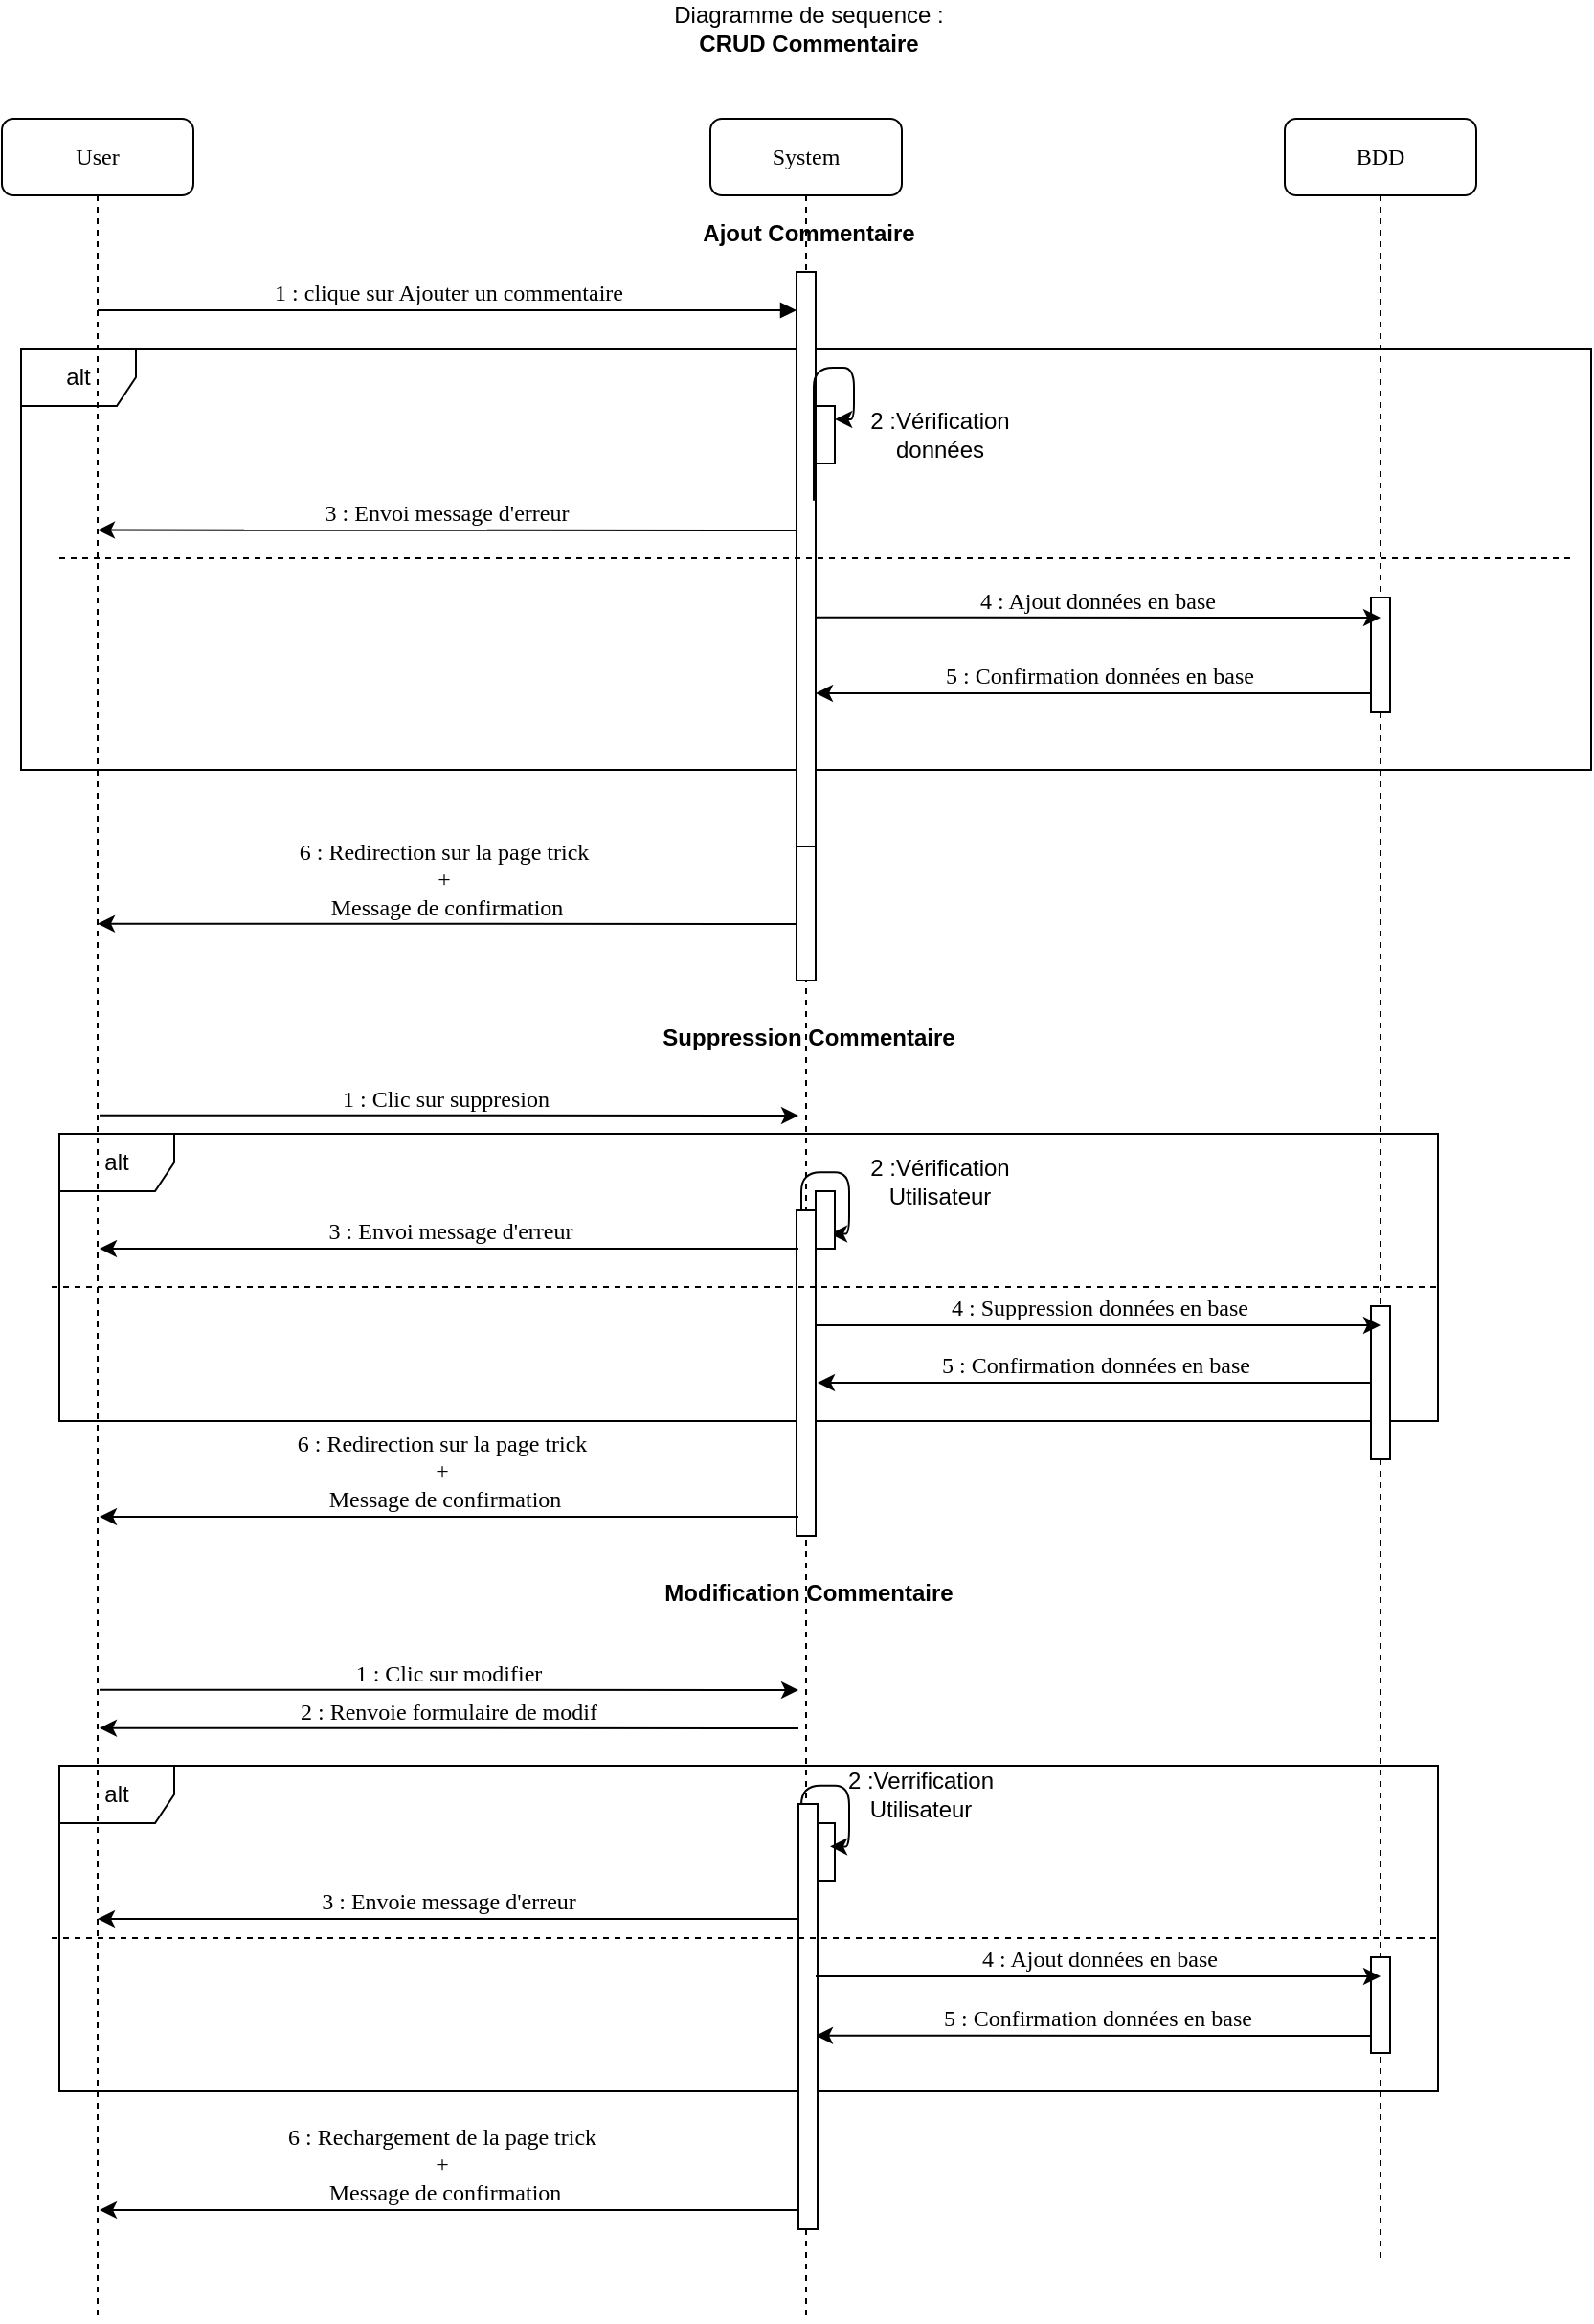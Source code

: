 <mxfile version="12.4.2" type="device" pages="1"><diagram name="Page-1" id="13e1069c-82ec-6db2-03f1-153e76fe0fe0"><mxGraphModel dx="1072" dy="792" grid="1" gridSize="10" guides="1" tooltips="1" connect="1" arrows="1" fold="1" page="1" pageScale="1" pageWidth="1100" pageHeight="850" background="#ffffff" math="0" shadow="0"><root><mxCell id="0"/><mxCell id="1" parent="0"/><mxCell id="sInztdQpenzCPxwky2-r-21" value="alt" style="shape=umlFrame;whiteSpace=wrap;html=1;" parent="1" vertex="1"><mxGeometry x="130" y="940" width="720" height="170" as="geometry"/></mxCell><mxCell id="sInztdQpenzCPxwky2-r-8" value="alt" style="shape=umlFrame;whiteSpace=wrap;html=1;" parent="1" vertex="1"><mxGeometry x="130" y="610" width="720" height="150" as="geometry"/></mxCell><mxCell id="sInztdQpenzCPxwky2-r-32" value="5 : Confirmation données en base" style="html=1;verticalAlign=bottom;endArrow=none;labelBackgroundColor=none;fontFamily=Verdana;fontSize=12;edgeStyle=elbowEdgeStyle;elbow=vertical;startArrow=classic;startFill=1;endFill=0;" parent="1" edge="1"><mxGeometry relative="1" as="geometry"><mxPoint x="525" y="1080.91" as="sourcePoint"/><mxPoint x="820" y="1080.91" as="targetPoint"/><mxPoint as="offset"/></mxGeometry></mxCell><mxCell id="sInztdQpenzCPxwky2-r-17" value="5 : Confirmation données en base" style="html=1;verticalAlign=bottom;endArrow=none;labelBackgroundColor=none;fontFamily=Verdana;fontSize=12;edgeStyle=elbowEdgeStyle;elbow=vertical;startArrow=classic;startFill=1;endFill=0;" parent="1" edge="1"><mxGeometry x="-0.017" relative="1" as="geometry"><mxPoint x="526" y="740.0" as="sourcePoint"/><mxPoint x="821" y="740.0" as="targetPoint"/><mxPoint as="offset"/></mxGeometry></mxCell><mxCell id="sInztdQpenzCPxwky2-r-18" value="5 : Confirmation données en base" style="html=1;verticalAlign=bottom;endArrow=none;labelBackgroundColor=none;fontFamily=Verdana;fontSize=12;edgeStyle=elbowEdgeStyle;elbow=vertical;startArrow=classic;startFill=1;endFill=0;" parent="1" edge="1"><mxGeometry relative="1" as="geometry"><mxPoint x="525" y="380.0" as="sourcePoint"/><mxPoint x="820" y="380.0" as="targetPoint"/></mxGeometry></mxCell><mxCell id="sInztdQpenzCPxwky2-r-12" style="edgeStyle=orthogonalEdgeStyle;rounded=1;orthogonalLoop=1;jettySize=auto;html=1;entryX=1.009;entryY=0.249;entryDx=0;entryDy=0;entryPerimeter=0;startArrow=none;startFill=0;endArrow=classic;endFill=1;" parent="1" edge="1"><mxGeometry relative="1" as="geometry"><Array as="points"><mxPoint x="517.5" y="630.13"/><mxPoint x="542.5" y="630.13"/><mxPoint x="542.5" y="662.13"/></Array><mxPoint x="517.5" y="650.13" as="sourcePoint"/><mxPoint x="532.5" y="662.297" as="targetPoint"/></mxGeometry></mxCell><mxCell id="iVb1Nu-RLqh_Ps4pL5e1-4" value="alt" style="shape=umlFrame;whiteSpace=wrap;html=1;" parent="1" vertex="1"><mxGeometry x="110" y="200" width="820" height="220" as="geometry"/></mxCell><mxCell id="7baba1c4bc27f4b0-2" value="System" style="shape=umlLifeline;perimeter=lifelinePerimeter;whiteSpace=wrap;html=1;container=1;collapsible=0;recursiveResize=0;outlineConnect=0;rounded=1;shadow=0;comic=0;labelBackgroundColor=none;strokeWidth=1;fontFamily=Verdana;fontSize=12;align=center;" parent="1" vertex="1"><mxGeometry x="470" y="80" width="100" height="1150" as="geometry"/></mxCell><mxCell id="7baba1c4bc27f4b0-10" value="" style="html=1;points=[];perimeter=orthogonalPerimeter;rounded=0;shadow=0;comic=0;labelBackgroundColor=none;strokeWidth=1;fontFamily=Verdana;fontSize=12;align=center;" parent="7baba1c4bc27f4b0-2" vertex="1"><mxGeometry x="45" y="80" width="10" height="310" as="geometry"/></mxCell><mxCell id="sInztdQpenzCPxwky2-r-9" value="" style="html=1;points=[];perimeter=orthogonalPerimeter;rounded=0;shadow=0;comic=0;labelBackgroundColor=none;strokeWidth=1;fontFamily=Verdana;fontSize=12;align=center;" parent="7baba1c4bc27f4b0-2" vertex="1"><mxGeometry x="45" y="570" width="10" height="170" as="geometry"/></mxCell><mxCell id="R8rAiLx1q_48ZjMTkozj-2" value="" style="html=1;points=[];perimeter=orthogonalPerimeter;rounded=0;shadow=0;comic=0;labelBackgroundColor=none;strokeWidth=1;fontFamily=Verdana;fontSize=12;align=center;" parent="7baba1c4bc27f4b0-2" vertex="1"><mxGeometry x="45" y="380" width="10" height="70" as="geometry"/></mxCell><mxCell id="7baba1c4bc27f4b0-3" value="BDD" style="shape=umlLifeline;perimeter=lifelinePerimeter;whiteSpace=wrap;html=1;container=1;collapsible=0;recursiveResize=0;outlineConnect=0;rounded=1;shadow=0;comic=0;labelBackgroundColor=none;strokeWidth=1;fontFamily=Verdana;fontSize=12;align=center;" parent="1" vertex="1"><mxGeometry x="770" y="80" width="100" height="1120" as="geometry"/></mxCell><mxCell id="7baba1c4bc27f4b0-13" value="" style="html=1;points=[];perimeter=orthogonalPerimeter;rounded=0;shadow=0;comic=0;labelBackgroundColor=none;strokeWidth=1;fontFamily=Verdana;fontSize=12;align=center;" parent="7baba1c4bc27f4b0-3" vertex="1"><mxGeometry x="45" y="250" width="10" height="60" as="geometry"/></mxCell><mxCell id="sInztdQpenzCPxwky2-r-28" value="" style="html=1;points=[];perimeter=orthogonalPerimeter;rounded=0;shadow=0;comic=0;labelBackgroundColor=none;strokeWidth=1;fontFamily=Verdana;fontSize=12;align=center;" parent="7baba1c4bc27f4b0-3" vertex="1"><mxGeometry x="45" y="620" width="10" height="80" as="geometry"/></mxCell><mxCell id="sInztdQpenzCPxwky2-r-33" value="" style="html=1;points=[];perimeter=orthogonalPerimeter;rounded=0;shadow=0;comic=0;labelBackgroundColor=none;strokeWidth=1;fontFamily=Verdana;fontSize=12;align=center;" parent="7baba1c4bc27f4b0-3" vertex="1"><mxGeometry x="45" y="960" width="10" height="50" as="geometry"/></mxCell><mxCell id="7baba1c4bc27f4b0-8" value="User" style="shape=umlLifeline;perimeter=lifelinePerimeter;whiteSpace=wrap;html=1;container=1;collapsible=0;recursiveResize=0;outlineConnect=0;rounded=1;shadow=0;comic=0;labelBackgroundColor=none;strokeWidth=1;fontFamily=Verdana;fontSize=12;align=center;" parent="1" vertex="1"><mxGeometry x="100" y="80" width="100" height="1150" as="geometry"/></mxCell><mxCell id="7baba1c4bc27f4b0-20" value="1 : clique sur Ajouter un commentaire" style="html=1;verticalAlign=bottom;endArrow=block;labelBackgroundColor=none;fontFamily=Verdana;fontSize=12;edgeStyle=elbowEdgeStyle;elbow=vertical;" parent="1" target="7baba1c4bc27f4b0-10" edge="1"><mxGeometry relative="1" as="geometry"><mxPoint x="150" y="180" as="sourcePoint"/><mxPoint x="280" y="180" as="targetPoint"/></mxGeometry></mxCell><mxCell id="iVb1Nu-RLqh_Ps4pL5e1-7" value="" style="html=1;points=[];perimeter=orthogonalPerimeter;rounded=0;shadow=0;comic=0;labelBackgroundColor=none;strokeWidth=1;fontFamily=Verdana;fontSize=12;align=center;strokeColor=#000000;" parent="1" vertex="1"><mxGeometry x="525" y="230" width="10" height="30" as="geometry"/></mxCell><mxCell id="iVb1Nu-RLqh_Ps4pL5e1-8" style="edgeStyle=orthogonalEdgeStyle;rounded=1;orthogonalLoop=1;jettySize=auto;html=1;entryX=1.009;entryY=0.249;entryDx=0;entryDy=0;entryPerimeter=0;startArrow=none;startFill=0;endArrow=classic;endFill=1;exitX=0.9;exitY=0.385;exitDx=0;exitDy=0;exitPerimeter=0;" parent="1" source="7baba1c4bc27f4b0-10" target="iVb1Nu-RLqh_Ps4pL5e1-7" edge="1"><mxGeometry relative="1" as="geometry"><Array as="points"><mxPoint x="524" y="210"/><mxPoint x="545" y="210"/><mxPoint x="545" y="237"/><mxPoint x="536" y="237"/></Array><mxPoint x="590" y="190" as="sourcePoint"/></mxGeometry></mxCell><mxCell id="iVb1Nu-RLqh_Ps4pL5e1-9" value="2 :Vérification données" style="text;html=1;strokeColor=none;fillColor=none;align=center;verticalAlign=middle;whiteSpace=wrap;rounded=0;" parent="1" vertex="1"><mxGeometry x="550" y="230" width="80" height="30" as="geometry"/></mxCell><mxCell id="iVb1Nu-RLqh_Ps4pL5e1-10" value="3 : Envoi message d'erreur" style="html=1;verticalAlign=bottom;endArrow=none;labelBackgroundColor=none;fontFamily=Verdana;fontSize=12;edgeStyle=elbowEdgeStyle;elbow=vertical;startArrow=classic;startFill=1;endFill=0;" parent="1" edge="1"><mxGeometry relative="1" as="geometry"><mxPoint x="150" y="294.79" as="sourcePoint"/><mxPoint x="515" y="294.79" as="targetPoint"/></mxGeometry></mxCell><mxCell id="iVb1Nu-RLqh_Ps4pL5e1-11" value="4 : Ajout données en base" style="html=1;verticalAlign=bottom;endArrow=classic;labelBackgroundColor=none;fontFamily=Verdana;fontSize=12;edgeStyle=elbowEdgeStyle;elbow=vertical;startArrow=none;startFill=0;endFill=1;" parent="1" edge="1"><mxGeometry relative="1" as="geometry"><mxPoint x="525" y="340.33" as="sourcePoint"/><mxPoint x="820" y="340.33" as="targetPoint"/></mxGeometry></mxCell><mxCell id="iVb1Nu-RLqh_Ps4pL5e1-12" value="6 : Redirection sur la page trick&amp;nbsp;&lt;br&gt;+&amp;nbsp;&lt;br&gt;Message de confirmation" style="html=1;verticalAlign=bottom;endArrow=none;labelBackgroundColor=none;fontFamily=Verdana;fontSize=12;edgeStyle=elbowEdgeStyle;elbow=vertical;startArrow=classic;startFill=1;endFill=0;" parent="1" edge="1"><mxGeometry relative="1" as="geometry"><mxPoint x="150" y="500.33" as="sourcePoint"/><mxPoint x="515" y="500.33" as="targetPoint"/></mxGeometry></mxCell><mxCell id="sInztdQpenzCPxwky2-r-1" value="Diagramme de sequence :&lt;br&gt;&lt;b&gt;CRUD Commentaire&lt;/b&gt;" style="text;html=1;align=center;verticalAlign=middle;resizable=0;points=[];;autosize=1;" parent="1" vertex="1"><mxGeometry x="441" y="18" width="160" height="30" as="geometry"/></mxCell><mxCell id="sInztdQpenzCPxwky2-r-5" value="Ajout Commentaire" style="text;html=1;align=center;verticalAlign=middle;resizable=0;points=[];;autosize=1;fontStyle=1" parent="1" vertex="1"><mxGeometry x="456" y="130" width="130" height="20" as="geometry"/></mxCell><mxCell id="sInztdQpenzCPxwky2-r-6" value="&lt;b&gt;Suppression Commentaire&lt;/b&gt;" style="text;html=1;align=center;verticalAlign=middle;resizable=0;points=[];;autosize=1;" parent="1" vertex="1"><mxGeometry x="436" y="550" width="170" height="20" as="geometry"/></mxCell><mxCell id="sInztdQpenzCPxwky2-r-7" value="1 : Clic sur suppresion&amp;nbsp;" style="html=1;verticalAlign=bottom;endArrow=classic;labelBackgroundColor=none;fontFamily=Verdana;fontSize=12;edgeStyle=elbowEdgeStyle;elbow=vertical;startArrow=none;startFill=0;endFill=1;" parent="1" edge="1"><mxGeometry relative="1" as="geometry"><mxPoint x="151" y="600.33" as="sourcePoint"/><mxPoint x="516" y="600.33" as="targetPoint"/></mxGeometry></mxCell><mxCell id="sInztdQpenzCPxwky2-r-10" value="" style="html=1;points=[];perimeter=orthogonalPerimeter;rounded=0;shadow=0;comic=0;labelBackgroundColor=none;strokeWidth=1;fontFamily=Verdana;fontSize=12;align=center;strokeColor=#000000;" parent="1" vertex="1"><mxGeometry x="525" y="640" width="10" height="30" as="geometry"/></mxCell><mxCell id="sInztdQpenzCPxwky2-r-11" value="2 :Vérification Utilisateur" style="text;html=1;strokeColor=none;fillColor=none;align=center;verticalAlign=middle;whiteSpace=wrap;rounded=0;" parent="1" vertex="1"><mxGeometry x="550" y="620" width="80" height="30" as="geometry"/></mxCell><mxCell id="sInztdQpenzCPxwky2-r-13" value="3 : Envoi message d'erreur" style="html=1;verticalAlign=bottom;endArrow=none;labelBackgroundColor=none;fontFamily=Verdana;fontSize=12;edgeStyle=elbowEdgeStyle;elbow=vertical;startArrow=classic;startFill=1;endFill=0;" parent="1" edge="1"><mxGeometry relative="1" as="geometry"><mxPoint x="151" y="670" as="sourcePoint"/><mxPoint x="516" y="670" as="targetPoint"/></mxGeometry></mxCell><mxCell id="sInztdQpenzCPxwky2-r-14" value="4 : Suppression données en base" style="html=1;verticalAlign=bottom;endArrow=classic;labelBackgroundColor=none;fontFamily=Verdana;fontSize=12;edgeStyle=elbowEdgeStyle;elbow=vertical;startArrow=none;startFill=0;endFill=1;" parent="1" edge="1"><mxGeometry relative="1" as="geometry"><mxPoint x="525" y="710.0" as="sourcePoint"/><mxPoint x="820" y="710.0" as="targetPoint"/></mxGeometry></mxCell><mxCell id="sInztdQpenzCPxwky2-r-16" value="6 : Redirection sur la page trick&amp;nbsp;&lt;br&gt;+&amp;nbsp;&lt;br&gt;Message de confirmation" style="html=1;verticalAlign=bottom;endArrow=none;labelBackgroundColor=none;fontFamily=Verdana;fontSize=12;edgeStyle=elbowEdgeStyle;elbow=vertical;startArrow=classic;startFill=1;endFill=0;" parent="1" edge="1"><mxGeometry x="-0.014" relative="1" as="geometry"><mxPoint x="151" y="810.0" as="sourcePoint"/><mxPoint x="516" y="810.0" as="targetPoint"/><mxPoint as="offset"/></mxGeometry></mxCell><mxCell id="sInztdQpenzCPxwky2-r-20" value="1 : Clic sur modifier" style="html=1;verticalAlign=bottom;endArrow=classic;labelBackgroundColor=none;fontFamily=Verdana;fontSize=12;edgeStyle=elbowEdgeStyle;elbow=vertical;startArrow=none;startFill=0;endFill=1;" parent="1" edge="1"><mxGeometry relative="1" as="geometry"><mxPoint x="151" y="900.33" as="sourcePoint"/><mxPoint x="516" y="900.33" as="targetPoint"/></mxGeometry></mxCell><mxCell id="sInztdQpenzCPxwky2-r-22" value="" style="html=1;points=[];perimeter=orthogonalPerimeter;rounded=0;shadow=0;comic=0;labelBackgroundColor=none;strokeWidth=1;fontFamily=Verdana;fontSize=12;align=center;strokeColor=#000000;" parent="1" vertex="1"><mxGeometry x="525" y="970" width="10" height="30" as="geometry"/></mxCell><mxCell id="sInztdQpenzCPxwky2-r-23" value="2 :Verrification Utilisateur" style="text;html=1;strokeColor=none;fillColor=none;align=center;verticalAlign=middle;whiteSpace=wrap;rounded=0;" parent="1" vertex="1"><mxGeometry x="540" y="940" width="80" height="30" as="geometry"/></mxCell><mxCell id="sInztdQpenzCPxwky2-r-24" style="edgeStyle=orthogonalEdgeStyle;rounded=1;orthogonalLoop=1;jettySize=auto;html=1;entryX=1.009;entryY=0.249;entryDx=0;entryDy=0;entryPerimeter=0;startArrow=none;startFill=0;endArrow=classic;endFill=1;" parent="1" edge="1"><mxGeometry relative="1" as="geometry"><Array as="points"><mxPoint x="517.5" y="950.33"/><mxPoint x="542.5" y="950.33"/><mxPoint x="542.5" y="982.33"/></Array><mxPoint x="517.5" y="970.5" as="sourcePoint"/><mxPoint x="532.5" y="982.167" as="targetPoint"/></mxGeometry></mxCell><mxCell id="sInztdQpenzCPxwky2-r-25" value="3 : Envoie message d'erreur" style="html=1;verticalAlign=bottom;endArrow=none;labelBackgroundColor=none;fontFamily=Verdana;fontSize=12;edgeStyle=elbowEdgeStyle;elbow=vertical;startArrow=classic;startFill=1;endFill=0;" parent="1" edge="1"><mxGeometry relative="1" as="geometry"><mxPoint x="150" y="1020" as="sourcePoint"/><mxPoint x="515" y="1020" as="targetPoint"/></mxGeometry></mxCell><mxCell id="sInztdQpenzCPxwky2-r-26" value="" style="html=1;points=[];perimeter=orthogonalPerimeter;rounded=0;shadow=0;comic=0;labelBackgroundColor=none;strokeWidth=1;fontFamily=Verdana;fontSize=12;align=center;" parent="1" vertex="1"><mxGeometry x="516" y="960" width="10" height="222" as="geometry"/></mxCell><mxCell id="sInztdQpenzCPxwky2-r-27" value="&lt;b&gt;Modification Commentaire&lt;/b&gt;" style="text;html=1;align=center;verticalAlign=middle;resizable=0;points=[];;autosize=1;" parent="1" vertex="1"><mxGeometry x="436" y="840" width="170" height="20" as="geometry"/></mxCell><mxCell id="sInztdQpenzCPxwky2-r-31" value="4 : Ajout données en base" style="html=1;verticalAlign=bottom;endArrow=classic;labelBackgroundColor=none;fontFamily=Verdana;fontSize=12;edgeStyle=elbowEdgeStyle;elbow=vertical;startArrow=none;startFill=0;endFill=1;" parent="1" edge="1"><mxGeometry relative="1" as="geometry"><mxPoint x="525" y="1050" as="sourcePoint"/><mxPoint x="820" y="1050" as="targetPoint"/><mxPoint as="offset"/></mxGeometry></mxCell><mxCell id="sInztdQpenzCPxwky2-r-34" value="6 : Rechargement de la page trick&amp;nbsp;&lt;br&gt;+&amp;nbsp;&lt;br&gt;Message de confirmation" style="html=1;verticalAlign=bottom;endArrow=none;labelBackgroundColor=none;fontFamily=Verdana;fontSize=12;edgeStyle=elbowEdgeStyle;elbow=vertical;startArrow=classic;startFill=1;endFill=0;" parent="1" edge="1"><mxGeometry x="-0.014" relative="1" as="geometry"><mxPoint x="151" y="1172.0" as="sourcePoint"/><mxPoint x="516" y="1172.0" as="targetPoint"/><mxPoint as="offset"/></mxGeometry></mxCell><mxCell id="R8rAiLx1q_48ZjMTkozj-1" value="" style="endArrow=none;dashed=1;html=1;" parent="1" edge="1"><mxGeometry width="50" height="50" relative="1" as="geometry"><mxPoint x="130" y="309.5" as="sourcePoint"/><mxPoint x="920" y="309.5" as="targetPoint"/></mxGeometry></mxCell><mxCell id="R8rAiLx1q_48ZjMTkozj-4" value="" style="endArrow=none;dashed=1;html=1;" parent="1" edge="1"><mxGeometry width="50" height="50" relative="1" as="geometry"><mxPoint x="126" y="690.0" as="sourcePoint"/><mxPoint x="850" y="690" as="targetPoint"/></mxGeometry></mxCell><mxCell id="R8rAiLx1q_48ZjMTkozj-5" value="2 : Renvoie formulaire de modif" style="html=1;verticalAlign=bottom;endArrow=none;labelBackgroundColor=none;fontFamily=Verdana;fontSize=12;edgeStyle=elbowEdgeStyle;elbow=vertical;startArrow=classic;startFill=1;endFill=0;" parent="1" edge="1"><mxGeometry relative="1" as="geometry"><mxPoint x="151" y="920.33" as="sourcePoint"/><mxPoint x="516" y="920.33" as="targetPoint"/></mxGeometry></mxCell><mxCell id="R8rAiLx1q_48ZjMTkozj-6" value="" style="endArrow=none;dashed=1;html=1;" parent="1" edge="1"><mxGeometry width="50" height="50" relative="1" as="geometry"><mxPoint x="126" y="1030" as="sourcePoint"/><mxPoint x="850" y="1030" as="targetPoint"/></mxGeometry></mxCell></root></mxGraphModel></diagram></mxfile>